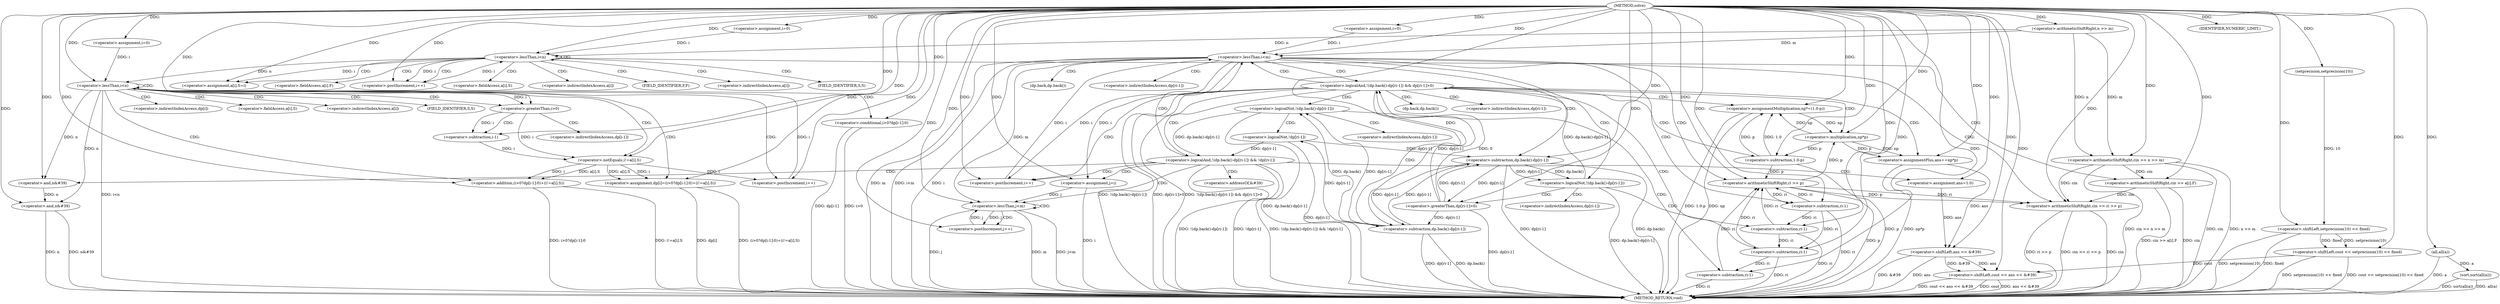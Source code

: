 digraph "solve" {  
"1000109" [label = "(METHOD,solve)" ]
"1000282" [label = "(METHOD_RETURN,void)" ]
"1000111" [label = "(<operator>.shiftLeft,cout << setprecision(10) << fixed)" ]
"1000119" [label = "(<operator>.arithmeticShiftRight,cin >> n >> m)" ]
"1000151" [label = "(sort,sort(all(a)))" ]
"1000273" [label = "(<operator>.shiftLeft,cout << ans << &#39)" ]
"1000279" [label = "(<operator>.and,n&#39)" ]
"1000128" [label = "(<operator>.assignment,i=0)" ]
"1000131" [label = "(<operator>.lessThan,i<n)" ]
"1000134" [label = "(<operator>.postIncrement,i++)" ]
"1000156" [label = "(<operator>.assignment,i=0)" ]
"1000159" [label = "(<operator>.lessThan,i<n)" ]
"1000162" [label = "(<operator>.postIncrement,i++)" ]
"1000164" [label = "(<operator>.assignment,dp[i]=(i>0?dp[i-1]:0)+(i!=a[i].S))" ]
"1000190" [label = "(<operator>.assignment,i=0)" ]
"1000193" [label = "(<operator>.lessThan,i<m)" ]
"1000196" [label = "(<operator>.postIncrement,i++)" ]
"1000113" [label = "(<operator>.shiftLeft,setprecision(10) << fixed)" ]
"1000121" [label = "(<operator>.arithmeticShiftRight,n >> m)" ]
"1000137" [label = "(<operator>.arithmeticShiftRight,cin >> a[i].F)" ]
"1000144" [label = "(<operator>.assignment,a[i].S=i)" ]
"1000152" [label = "(all,all(a))" ]
"1000201" [label = "(<operator>.arithmeticShiftRight,cin >> ri >> p)" ]
"1000275" [label = "(<operator>.shiftLeft,ans << &#39)" ]
"1000114" [label = "(setprecision,setprecision(10))" ]
"1000168" [label = "(<operator>.addition,(i>0?dp[i-1]:0)+(i!=a[i].S))" ]
"1000207" [label = "(<operator>.logicalAnd,!(dp.back()-dp[ri-1]) && dp[ri-1]>0)" ]
"1000169" [label = "(<operator>.conditional,i>0?dp[i-1]:0)" ]
"1000179" [label = "(<operator>.notEquals,i!=a[i].S)" ]
"1000203" [label = "(<operator>.arithmeticShiftRight,ri >> p)" ]
"1000224" [label = "(<operator>.assignmentPlus,ans+=np*p)" ]
"1000229" [label = "(<operator>.assignmentMultiplication,np*=(1.0-p))" ]
"1000170" [label = "(<operator>.greaterThan,i>0)" ]
"1000208" [label = "(<operator>.logicalNot,!(dp.back()-dp[ri-1]))" ]
"1000216" [label = "(<operator>.greaterThan,dp[ri-1]>0)" ]
"1000236" [label = "(<operator>.logicalAnd,!(dp.back()-dp[ri-1]) && !dp[ri-1])" ]
"1000175" [label = "(<operator>.subtraction,i-1)" ]
"1000209" [label = "(<operator>.subtraction,dp.back()-dp[ri-1])" ]
"1000226" [label = "(<operator>.multiplication,np*p)" ]
"1000231" [label = "(<operator>.subtraction,1.0-p)" ]
"1000252" [label = "(<operator>.assignment,ans=1.0)" ]
"1000269" [label = "(<operator>.and,n&#39)" ]
"1000219" [label = "(<operator>.subtraction,ri-1)" ]
"1000237" [label = "(<operator>.logicalNot,!(dp.back()-dp[ri-1]))" ]
"1000245" [label = "(<operator>.logicalNot,!dp[ri-1])" ]
"1000257" [label = "(<operator>.assignment,j=i)" ]
"1000260" [label = "(<operator>.lessThan,j<m)" ]
"1000263" [label = "(<operator>.postIncrement,j++)" ]
"1000266" [label = "(IDENTIFIER,NUMERIC_LIMIT,)" ]
"1000213" [label = "(<operator>.subtraction,ri-1)" ]
"1000238" [label = "(<operator>.subtraction,dp.back()-dp[ri-1])" ]
"1000248" [label = "(<operator>.subtraction,ri-1)" ]
"1000242" [label = "(<operator>.subtraction,ri-1)" ]
"1000165" [label = "(<operator>.indirectIndexAccess,dp[i])" ]
"1000139" [label = "(<operator>.fieldAccess,a[i].F)" ]
"1000145" [label = "(<operator>.fieldAccess,a[i].S)" ]
"1000140" [label = "(<operator>.indirectIndexAccess,a[i])" ]
"1000143" [label = "(FIELD_IDENTIFIER,F,F)" ]
"1000146" [label = "(<operator>.indirectIndexAccess,a[i])" ]
"1000149" [label = "(FIELD_IDENTIFIER,S,S)" ]
"1000173" [label = "(<operator>.indirectIndexAccess,dp[i-1])" ]
"1000181" [label = "(<operator>.fieldAccess,a[i].S)" ]
"1000182" [label = "(<operator>.indirectIndexAccess,a[i])" ]
"1000185" [label = "(FIELD_IDENTIFIER,S,S)" ]
"1000217" [label = "(<operator>.indirectIndexAccess,dp[ri-1])" ]
"1000210" [label = "(dp.back,dp.back())" ]
"1000211" [label = "(<operator>.indirectIndexAccess,dp[ri-1])" ]
"1000246" [label = "(<operator>.indirectIndexAccess,dp[ri-1])" ]
"1000267" [label = "(<operator>.addressOf,&#39)" ]
"1000239" [label = "(dp.back,dp.back())" ]
"1000240" [label = "(<operator>.indirectIndexAccess,dp[ri-1])" ]
  "1000113" -> "1000282"  [ label = "DDG: setprecision(10)"] 
  "1000111" -> "1000282"  [ label = "DDG: setprecision(10) << fixed"] 
  "1000111" -> "1000282"  [ label = "DDG: cout << setprecision(10) << fixed"] 
  "1000119" -> "1000282"  [ label = "DDG: cin"] 
  "1000119" -> "1000282"  [ label = "DDG: n >> m"] 
  "1000119" -> "1000282"  [ label = "DDG: cin >> n >> m"] 
  "1000152" -> "1000282"  [ label = "DDG: a"] 
  "1000151" -> "1000282"  [ label = "DDG: all(a)"] 
  "1000151" -> "1000282"  [ label = "DDG: sort(all(a))"] 
  "1000159" -> "1000282"  [ label = "DDG: i<n"] 
  "1000193" -> "1000282"  [ label = "DDG: i"] 
  "1000193" -> "1000282"  [ label = "DDG: m"] 
  "1000193" -> "1000282"  [ label = "DDG: i<m"] 
  "1000201" -> "1000282"  [ label = "DDG: cin"] 
  "1000203" -> "1000282"  [ label = "DDG: p"] 
  "1000201" -> "1000282"  [ label = "DDG: ri >> p"] 
  "1000201" -> "1000282"  [ label = "DDG: cin >> ri >> p"] 
  "1000209" -> "1000282"  [ label = "DDG: dp.back()"] 
  "1000213" -> "1000282"  [ label = "DDG: ri"] 
  "1000209" -> "1000282"  [ label = "DDG: dp[ri-1]"] 
  "1000208" -> "1000282"  [ label = "DDG: dp.back()-dp[ri-1]"] 
  "1000207" -> "1000282"  [ label = "DDG: !(dp.back()-dp[ri-1])"] 
  "1000219" -> "1000282"  [ label = "DDG: ri"] 
  "1000216" -> "1000282"  [ label = "DDG: dp[ri-1]"] 
  "1000207" -> "1000282"  [ label = "DDG: dp[ri-1]>0"] 
  "1000207" -> "1000282"  [ label = "DDG: !(dp.back()-dp[ri-1]) && dp[ri-1]>0"] 
  "1000238" -> "1000282"  [ label = "DDG: dp.back()"] 
  "1000242" -> "1000282"  [ label = "DDG: ri"] 
  "1000238" -> "1000282"  [ label = "DDG: dp[ri-1]"] 
  "1000237" -> "1000282"  [ label = "DDG: dp.back()-dp[ri-1]"] 
  "1000236" -> "1000282"  [ label = "DDG: !(dp.back()-dp[ri-1])"] 
  "1000248" -> "1000282"  [ label = "DDG: ri"] 
  "1000245" -> "1000282"  [ label = "DDG: dp[ri-1]"] 
  "1000236" -> "1000282"  [ label = "DDG: !dp[ri-1]"] 
  "1000236" -> "1000282"  [ label = "DDG: !(dp.back()-dp[ri-1]) && !dp[ri-1]"] 
  "1000257" -> "1000282"  [ label = "DDG: i"] 
  "1000260" -> "1000282"  [ label = "DDG: j"] 
  "1000260" -> "1000282"  [ label = "DDG: m"] 
  "1000260" -> "1000282"  [ label = "DDG: j<m"] 
  "1000273" -> "1000282"  [ label = "DDG: cout"] 
  "1000275" -> "1000282"  [ label = "DDG: ans"] 
  "1000275" -> "1000282"  [ label = "DDG: &#39"] 
  "1000273" -> "1000282"  [ label = "DDG: ans << &#39"] 
  "1000273" -> "1000282"  [ label = "DDG: cout << ans << &#39"] 
  "1000279" -> "1000282"  [ label = "DDG: n"] 
  "1000279" -> "1000282"  [ label = "DDG: n&#39"] 
  "1000224" -> "1000282"  [ label = "DDG: np*p"] 
  "1000229" -> "1000282"  [ label = "DDG: np"] 
  "1000231" -> "1000282"  [ label = "DDG: p"] 
  "1000229" -> "1000282"  [ label = "DDG: 1.0-p"] 
  "1000164" -> "1000282"  [ label = "DDG: dp[i]"] 
  "1000169" -> "1000282"  [ label = "DDG: i>0"] 
  "1000169" -> "1000282"  [ label = "DDG: dp[i-1]"] 
  "1000168" -> "1000282"  [ label = "DDG: i>0?dp[i-1]:0"] 
  "1000168" -> "1000282"  [ label = "DDG: i!=a[i].S"] 
  "1000164" -> "1000282"  [ label = "DDG: (i>0?dp[i-1]:0)+(i!=a[i].S)"] 
  "1000137" -> "1000282"  [ label = "DDG: cin"] 
  "1000137" -> "1000282"  [ label = "DDG: cin >> a[i].F"] 
  "1000113" -> "1000282"  [ label = "DDG: fixed"] 
  "1000109" -> "1000111"  [ label = "DDG: "] 
  "1000113" -> "1000111"  [ label = "DDG: fixed"] 
  "1000113" -> "1000111"  [ label = "DDG: setprecision(10)"] 
  "1000109" -> "1000119"  [ label = "DDG: "] 
  "1000121" -> "1000119"  [ label = "DDG: m"] 
  "1000121" -> "1000119"  [ label = "DDG: n"] 
  "1000109" -> "1000128"  [ label = "DDG: "] 
  "1000152" -> "1000151"  [ label = "DDG: a"] 
  "1000109" -> "1000156"  [ label = "DDG: "] 
  "1000179" -> "1000164"  [ label = "DDG: i"] 
  "1000179" -> "1000164"  [ label = "DDG: a[i].S"] 
  "1000109" -> "1000164"  [ label = "DDG: "] 
  "1000109" -> "1000190"  [ label = "DDG: "] 
  "1000111" -> "1000273"  [ label = "DDG: cout"] 
  "1000109" -> "1000273"  [ label = "DDG: "] 
  "1000275" -> "1000273"  [ label = "DDG: ans"] 
  "1000275" -> "1000273"  [ label = "DDG: &#39"] 
  "1000159" -> "1000279"  [ label = "DDG: n"] 
  "1000269" -> "1000279"  [ label = "DDG: n"] 
  "1000109" -> "1000279"  [ label = "DDG: "] 
  "1000114" -> "1000113"  [ label = "DDG: 10"] 
  "1000109" -> "1000113"  [ label = "DDG: "] 
  "1000109" -> "1000121"  [ label = "DDG: "] 
  "1000128" -> "1000131"  [ label = "DDG: i"] 
  "1000134" -> "1000131"  [ label = "DDG: i"] 
  "1000109" -> "1000131"  [ label = "DDG: "] 
  "1000121" -> "1000131"  [ label = "DDG: n"] 
  "1000109" -> "1000134"  [ label = "DDG: "] 
  "1000131" -> "1000134"  [ label = "DDG: i"] 
  "1000131" -> "1000144"  [ label = "DDG: i"] 
  "1000109" -> "1000144"  [ label = "DDG: "] 
  "1000109" -> "1000152"  [ label = "DDG: "] 
  "1000156" -> "1000159"  [ label = "DDG: i"] 
  "1000162" -> "1000159"  [ label = "DDG: i"] 
  "1000109" -> "1000159"  [ label = "DDG: "] 
  "1000131" -> "1000159"  [ label = "DDG: n"] 
  "1000179" -> "1000162"  [ label = "DDG: i"] 
  "1000109" -> "1000162"  [ label = "DDG: "] 
  "1000190" -> "1000193"  [ label = "DDG: i"] 
  "1000196" -> "1000193"  [ label = "DDG: i"] 
  "1000109" -> "1000193"  [ label = "DDG: "] 
  "1000121" -> "1000193"  [ label = "DDG: m"] 
  "1000193" -> "1000196"  [ label = "DDG: i"] 
  "1000109" -> "1000196"  [ label = "DDG: "] 
  "1000252" -> "1000275"  [ label = "DDG: ans"] 
  "1000224" -> "1000275"  [ label = "DDG: ans"] 
  "1000109" -> "1000275"  [ label = "DDG: "] 
  "1000109" -> "1000114"  [ label = "DDG: "] 
  "1000119" -> "1000137"  [ label = "DDG: cin"] 
  "1000109" -> "1000137"  [ label = "DDG: "] 
  "1000109" -> "1000168"  [ label = "DDG: "] 
  "1000179" -> "1000168"  [ label = "DDG: i"] 
  "1000179" -> "1000168"  [ label = "DDG: a[i].S"] 
  "1000119" -> "1000201"  [ label = "DDG: cin"] 
  "1000137" -> "1000201"  [ label = "DDG: cin"] 
  "1000109" -> "1000201"  [ label = "DDG: "] 
  "1000203" -> "1000201"  [ label = "DDG: p"] 
  "1000203" -> "1000201"  [ label = "DDG: ri"] 
  "1000109" -> "1000169"  [ label = "DDG: "] 
  "1000170" -> "1000179"  [ label = "DDG: i"] 
  "1000175" -> "1000179"  [ label = "DDG: i"] 
  "1000109" -> "1000179"  [ label = "DDG: "] 
  "1000213" -> "1000203"  [ label = "DDG: ri"] 
  "1000219" -> "1000203"  [ label = "DDG: ri"] 
  "1000242" -> "1000203"  [ label = "DDG: ri"] 
  "1000248" -> "1000203"  [ label = "DDG: ri"] 
  "1000109" -> "1000203"  [ label = "DDG: "] 
  "1000231" -> "1000203"  [ label = "DDG: p"] 
  "1000208" -> "1000207"  [ label = "DDG: dp.back()-dp[ri-1]"] 
  "1000216" -> "1000207"  [ label = "DDG: 0"] 
  "1000216" -> "1000207"  [ label = "DDG: dp[ri-1]"] 
  "1000226" -> "1000224"  [ label = "DDG: np"] 
  "1000226" -> "1000224"  [ label = "DDG: p"] 
  "1000231" -> "1000229"  [ label = "DDG: p"] 
  "1000231" -> "1000229"  [ label = "DDG: 1.0"] 
  "1000159" -> "1000170"  [ label = "DDG: i"] 
  "1000109" -> "1000170"  [ label = "DDG: "] 
  "1000209" -> "1000208"  [ label = "DDG: dp.back()"] 
  "1000209" -> "1000208"  [ label = "DDG: dp[ri-1]"] 
  "1000209" -> "1000216"  [ label = "DDG: dp[ri-1]"] 
  "1000109" -> "1000216"  [ label = "DDG: "] 
  "1000109" -> "1000224"  [ label = "DDG: "] 
  "1000226" -> "1000229"  [ label = "DDG: np"] 
  "1000109" -> "1000229"  [ label = "DDG: "] 
  "1000170" -> "1000175"  [ label = "DDG: i"] 
  "1000109" -> "1000175"  [ label = "DDG: "] 
  "1000109" -> "1000209"  [ label = "DDG: "] 
  "1000216" -> "1000209"  [ label = "DDG: dp[ri-1]"] 
  "1000238" -> "1000209"  [ label = "DDG: dp[ri-1]"] 
  "1000245" -> "1000209"  [ label = "DDG: dp[ri-1]"] 
  "1000229" -> "1000226"  [ label = "DDG: np"] 
  "1000109" -> "1000226"  [ label = "DDG: "] 
  "1000203" -> "1000226"  [ label = "DDG: p"] 
  "1000109" -> "1000231"  [ label = "DDG: "] 
  "1000226" -> "1000231"  [ label = "DDG: p"] 
  "1000237" -> "1000236"  [ label = "DDG: dp.back()-dp[ri-1]"] 
  "1000245" -> "1000236"  [ label = "DDG: dp[ri-1]"] 
  "1000109" -> "1000252"  [ label = "DDG: "] 
  "1000213" -> "1000219"  [ label = "DDG: ri"] 
  "1000109" -> "1000219"  [ label = "DDG: "] 
  "1000238" -> "1000237"  [ label = "DDG: dp.back()"] 
  "1000238" -> "1000237"  [ label = "DDG: dp[ri-1]"] 
  "1000238" -> "1000245"  [ label = "DDG: dp[ri-1]"] 
  "1000193" -> "1000257"  [ label = "DDG: i"] 
  "1000109" -> "1000257"  [ label = "DDG: "] 
  "1000109" -> "1000266"  [ label = "DDG: "] 
  "1000159" -> "1000269"  [ label = "DDG: n"] 
  "1000109" -> "1000269"  [ label = "DDG: "] 
  "1000203" -> "1000213"  [ label = "DDG: ri"] 
  "1000109" -> "1000213"  [ label = "DDG: "] 
  "1000109" -> "1000238"  [ label = "DDG: "] 
  "1000209" -> "1000238"  [ label = "DDG: dp[ri-1]"] 
  "1000216" -> "1000238"  [ label = "DDG: dp[ri-1]"] 
  "1000257" -> "1000260"  [ label = "DDG: j"] 
  "1000263" -> "1000260"  [ label = "DDG: j"] 
  "1000109" -> "1000260"  [ label = "DDG: "] 
  "1000193" -> "1000260"  [ label = "DDG: m"] 
  "1000260" -> "1000263"  [ label = "DDG: j"] 
  "1000109" -> "1000263"  [ label = "DDG: "] 
  "1000242" -> "1000248"  [ label = "DDG: ri"] 
  "1000109" -> "1000248"  [ label = "DDG: "] 
  "1000213" -> "1000242"  [ label = "DDG: ri"] 
  "1000219" -> "1000242"  [ label = "DDG: ri"] 
  "1000109" -> "1000242"  [ label = "DDG: "] 
  "1000131" -> "1000139"  [ label = "CDG: "] 
  "1000131" -> "1000144"  [ label = "CDG: "] 
  "1000131" -> "1000149"  [ label = "CDG: "] 
  "1000131" -> "1000145"  [ label = "CDG: "] 
  "1000131" -> "1000146"  [ label = "CDG: "] 
  "1000131" -> "1000131"  [ label = "CDG: "] 
  "1000131" -> "1000143"  [ label = "CDG: "] 
  "1000131" -> "1000137"  [ label = "CDG: "] 
  "1000131" -> "1000140"  [ label = "CDG: "] 
  "1000131" -> "1000134"  [ label = "CDG: "] 
  "1000159" -> "1000164"  [ label = "CDG: "] 
  "1000159" -> "1000182"  [ label = "CDG: "] 
  "1000159" -> "1000165"  [ label = "CDG: "] 
  "1000159" -> "1000179"  [ label = "CDG: "] 
  "1000159" -> "1000185"  [ label = "CDG: "] 
  "1000159" -> "1000169"  [ label = "CDG: "] 
  "1000159" -> "1000168"  [ label = "CDG: "] 
  "1000159" -> "1000159"  [ label = "CDG: "] 
  "1000159" -> "1000170"  [ label = "CDG: "] 
  "1000159" -> "1000162"  [ label = "CDG: "] 
  "1000159" -> "1000181"  [ label = "CDG: "] 
  "1000193" -> "1000211"  [ label = "CDG: "] 
  "1000193" -> "1000208"  [ label = "CDG: "] 
  "1000193" -> "1000210"  [ label = "CDG: "] 
  "1000193" -> "1000201"  [ label = "CDG: "] 
  "1000193" -> "1000213"  [ label = "CDG: "] 
  "1000193" -> "1000207"  [ label = "CDG: "] 
  "1000193" -> "1000203"  [ label = "CDG: "] 
  "1000193" -> "1000209"  [ label = "CDG: "] 
  "1000207" -> "1000238"  [ label = "CDG: "] 
  "1000207" -> "1000236"  [ label = "CDG: "] 
  "1000207" -> "1000242"  [ label = "CDG: "] 
  "1000207" -> "1000224"  [ label = "CDG: "] 
  "1000207" -> "1000240"  [ label = "CDG: "] 
  "1000207" -> "1000226"  [ label = "CDG: "] 
  "1000207" -> "1000239"  [ label = "CDG: "] 
  "1000207" -> "1000229"  [ label = "CDG: "] 
  "1000207" -> "1000196"  [ label = "CDG: "] 
  "1000207" -> "1000237"  [ label = "CDG: "] 
  "1000207" -> "1000231"  [ label = "CDG: "] 
  "1000207" -> "1000193"  [ label = "CDG: "] 
  "1000170" -> "1000175"  [ label = "CDG: "] 
  "1000170" -> "1000173"  [ label = "CDG: "] 
  "1000208" -> "1000216"  [ label = "CDG: "] 
  "1000208" -> "1000219"  [ label = "CDG: "] 
  "1000208" -> "1000217"  [ label = "CDG: "] 
  "1000236" -> "1000260"  [ label = "CDG: "] 
  "1000236" -> "1000269"  [ label = "CDG: "] 
  "1000236" -> "1000196"  [ label = "CDG: "] 
  "1000236" -> "1000252"  [ label = "CDG: "] 
  "1000236" -> "1000267"  [ label = "CDG: "] 
  "1000236" -> "1000257"  [ label = "CDG: "] 
  "1000236" -> "1000193"  [ label = "CDG: "] 
  "1000237" -> "1000248"  [ label = "CDG: "] 
  "1000237" -> "1000245"  [ label = "CDG: "] 
  "1000237" -> "1000246"  [ label = "CDG: "] 
  "1000260" -> "1000260"  [ label = "CDG: "] 
  "1000260" -> "1000263"  [ label = "CDG: "] 
}
